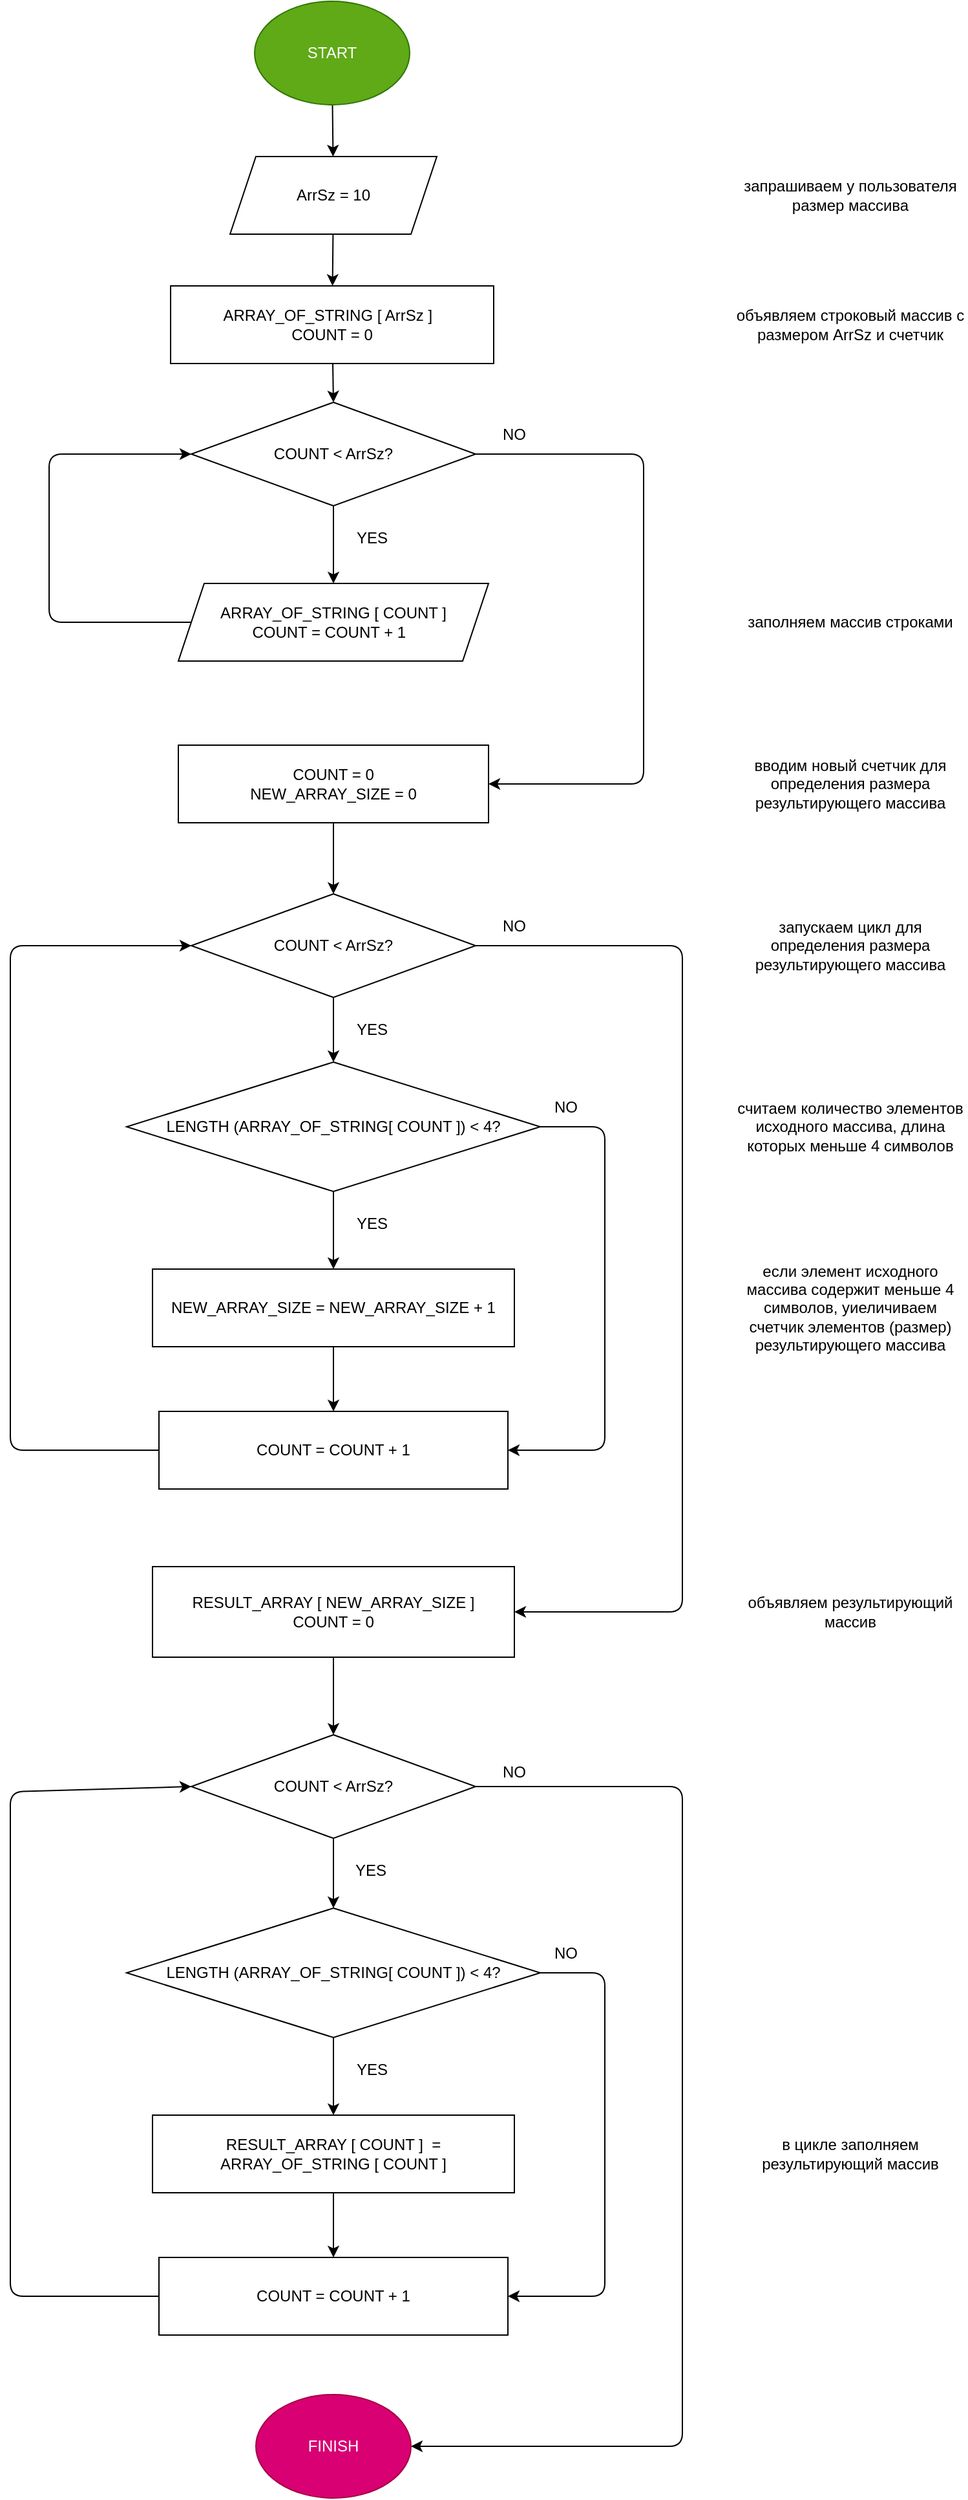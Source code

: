 <mxfile>
    <diagram id="M4BAPrSTI6uC42smdG8H" name="Page-1">
        <mxGraphModel dx="1164" dy="549" grid="1" gridSize="10" guides="1" tooltips="1" connect="1" arrows="1" fold="1" page="1" pageScale="1" pageWidth="827" pageHeight="1169" math="0" shadow="0">
            <root>
                <mxCell id="0"/>
                <mxCell id="1" parent="0"/>
                <mxCell id="58" value="" style="edgeStyle=none;html=1;" edge="1" parent="1" source="2" target="57">
                    <mxGeometry relative="1" as="geometry"/>
                </mxCell>
                <mxCell id="2" value="START" style="ellipse;whiteSpace=wrap;html=1;fillColor=#60a917;fontColor=#ffffff;strokeColor=#2D7600;" parent="1" vertex="1">
                    <mxGeometry x="219" y="20" width="120" height="80" as="geometry"/>
                </mxCell>
                <mxCell id="9" style="edgeStyle=none;html=1;entryX=0.5;entryY=0;entryDx=0;entryDy=0;" parent="1" source="3" target="7" edge="1">
                    <mxGeometry relative="1" as="geometry"/>
                </mxCell>
                <mxCell id="3" value="ARRAY_OF_STRING [ ArrSz&amp;nbsp;]&amp;nbsp;&amp;nbsp;&lt;br&gt;COUNT = 0" style="rounded=0;whiteSpace=wrap;html=1;" parent="1" vertex="1">
                    <mxGeometry x="154" y="240" width="250" height="60" as="geometry"/>
                </mxCell>
                <mxCell id="10" style="edgeStyle=none;html=1;exitX=0;exitY=0.5;exitDx=0;exitDy=0;entryX=0;entryY=0.5;entryDx=0;entryDy=0;" parent="1" source="5" target="7" edge="1">
                    <mxGeometry relative="1" as="geometry">
                        <Array as="points">
                            <mxPoint x="60" y="500"/>
                            <mxPoint x="60" y="370"/>
                        </Array>
                    </mxGeometry>
                </mxCell>
                <mxCell id="5" value="&lt;span&gt;ARRAY_OF_STRING [ COUNT ]&lt;br&gt;COUNT = COUNT + 1&amp;nbsp;&amp;nbsp;&lt;/span&gt;" style="shape=parallelogram;perimeter=parallelogramPerimeter;whiteSpace=wrap;html=1;fixedSize=1;" parent="1" vertex="1">
                    <mxGeometry x="160" y="470" width="240" height="60" as="geometry"/>
                </mxCell>
                <mxCell id="15" style="edgeStyle=none;html=1;exitX=0.5;exitY=1;exitDx=0;exitDy=0;entryX=0.5;entryY=0;entryDx=0;entryDy=0;" parent="1" source="7" target="5" edge="1">
                    <mxGeometry relative="1" as="geometry"/>
                </mxCell>
                <mxCell id="19" style="edgeStyle=none;html=1;exitX=1;exitY=0.5;exitDx=0;exitDy=0;entryX=1;entryY=0.5;entryDx=0;entryDy=0;" parent="1" source="7" target="16" edge="1">
                    <mxGeometry relative="1" as="geometry">
                        <Array as="points">
                            <mxPoint x="520" y="370"/>
                            <mxPoint x="520" y="625"/>
                        </Array>
                    </mxGeometry>
                </mxCell>
                <mxCell id="7" value="COUNT &amp;lt; ArrSz?" style="rhombus;whiteSpace=wrap;html=1;" parent="1" vertex="1">
                    <mxGeometry x="170" y="330" width="220" height="80" as="geometry"/>
                </mxCell>
                <mxCell id="14" value="YES" style="text;html=1;strokeColor=none;fillColor=none;align=center;verticalAlign=middle;whiteSpace=wrap;rounded=0;" parent="1" vertex="1">
                    <mxGeometry x="280" y="420" width="60" height="30" as="geometry"/>
                </mxCell>
                <mxCell id="22" style="edgeStyle=none;html=1;exitX=0.5;exitY=1;exitDx=0;exitDy=0;entryX=0.5;entryY=0;entryDx=0;entryDy=0;" parent="1" source="16" target="21" edge="1">
                    <mxGeometry relative="1" as="geometry"/>
                </mxCell>
                <mxCell id="16" value="COUNT = 0&lt;br&gt;NEW_ARRAY_SIZE = 0" style="rounded=0;whiteSpace=wrap;html=1;" parent="1" vertex="1">
                    <mxGeometry x="160" y="595" width="240" height="60" as="geometry"/>
                </mxCell>
                <mxCell id="20" value="NO" style="text;html=1;strokeColor=none;fillColor=none;align=center;verticalAlign=middle;whiteSpace=wrap;rounded=0;" parent="1" vertex="1">
                    <mxGeometry x="390" y="340" width="60" height="30" as="geometry"/>
                </mxCell>
                <mxCell id="24" style="edgeStyle=none;html=1;exitX=0.5;exitY=1;exitDx=0;exitDy=0;entryX=0.5;entryY=0;entryDx=0;entryDy=0;" parent="1" source="21" target="23" edge="1">
                    <mxGeometry relative="1" as="geometry"/>
                </mxCell>
                <mxCell id="21" value="COUNT &amp;lt; ArrSz?" style="rhombus;whiteSpace=wrap;html=1;" parent="1" vertex="1">
                    <mxGeometry x="170" y="710" width="220" height="80" as="geometry"/>
                </mxCell>
                <mxCell id="26" style="edgeStyle=none;html=1;exitX=0.5;exitY=1;exitDx=0;exitDy=0;entryX=0.5;entryY=0;entryDx=0;entryDy=0;" parent="1" source="23" target="25" edge="1">
                    <mxGeometry relative="1" as="geometry"/>
                </mxCell>
                <mxCell id="32" style="edgeStyle=none;html=1;exitX=1;exitY=0.5;exitDx=0;exitDy=0;entryX=1;entryY=0.5;entryDx=0;entryDy=0;" parent="1" source="23" target="27" edge="1">
                    <mxGeometry relative="1" as="geometry">
                        <mxPoint x="420" y="1150" as="targetPoint"/>
                        <Array as="points">
                            <mxPoint x="490" y="890"/>
                            <mxPoint x="490" y="1140"/>
                        </Array>
                    </mxGeometry>
                </mxCell>
                <mxCell id="23" value="LENGTH (ARRAY_OF_STRING[ COUNT ]) &amp;lt; 4?" style="rhombus;whiteSpace=wrap;html=1;" parent="1" vertex="1">
                    <mxGeometry x="120" y="840" width="320" height="100" as="geometry"/>
                </mxCell>
                <mxCell id="28" style="edgeStyle=none;html=1;exitX=0.5;exitY=1;exitDx=0;exitDy=0;entryX=0.5;entryY=0;entryDx=0;entryDy=0;" parent="1" source="25" target="27" edge="1">
                    <mxGeometry relative="1" as="geometry"/>
                </mxCell>
                <mxCell id="25" value="NEW_ARRAY_SIZE = NEW_ARRAY_SIZE + 1" style="rounded=0;whiteSpace=wrap;html=1;" parent="1" vertex="1">
                    <mxGeometry x="140" y="1000" width="280" height="60" as="geometry"/>
                </mxCell>
                <mxCell id="38" style="edgeStyle=none;html=1;exitX=0;exitY=0.5;exitDx=0;exitDy=0;entryX=0;entryY=0.5;entryDx=0;entryDy=0;" parent="1" source="27" target="21" edge="1">
                    <mxGeometry relative="1" as="geometry">
                        <Array as="points">
                            <mxPoint x="30" y="1140"/>
                            <mxPoint x="30" y="750"/>
                        </Array>
                    </mxGeometry>
                </mxCell>
                <mxCell id="27" value="COUNT = COUNT + 1" style="rounded=0;whiteSpace=wrap;html=1;" parent="1" vertex="1">
                    <mxGeometry x="145" y="1110" width="270" height="60" as="geometry"/>
                </mxCell>
                <mxCell id="29" value="YES" style="text;html=1;strokeColor=none;fillColor=none;align=center;verticalAlign=middle;whiteSpace=wrap;rounded=0;" parent="1" vertex="1">
                    <mxGeometry x="280" y="800" width="60" height="30" as="geometry"/>
                </mxCell>
                <mxCell id="30" value="YES" style="text;html=1;strokeColor=none;fillColor=none;align=center;verticalAlign=middle;whiteSpace=wrap;rounded=0;" parent="1" vertex="1">
                    <mxGeometry x="280" y="950" width="60" height="30" as="geometry"/>
                </mxCell>
                <mxCell id="34" value="NO" style="text;html=1;strokeColor=none;fillColor=none;align=center;verticalAlign=middle;whiteSpace=wrap;rounded=0;" parent="1" vertex="1">
                    <mxGeometry x="430" y="860" width="60" height="30" as="geometry"/>
                </mxCell>
                <mxCell id="53" style="edgeStyle=none;html=1;exitX=0.5;exitY=1;exitDx=0;exitDy=0;entryX=0.5;entryY=0;entryDx=0;entryDy=0;" parent="1" source="35" target="41" edge="1">
                    <mxGeometry relative="1" as="geometry"/>
                </mxCell>
                <mxCell id="35" value="RESULT_ARRAY [ NEW_ARRAY_SIZE ]&lt;br&gt;COUNT = 0" style="rounded=0;whiteSpace=wrap;html=1;" parent="1" vertex="1">
                    <mxGeometry x="140" y="1230" width="280" height="70" as="geometry"/>
                </mxCell>
                <mxCell id="39" style="edgeStyle=none;html=1;exitX=0;exitY=1;exitDx=0;exitDy=0;entryX=1;entryY=0.5;entryDx=0;entryDy=0;" parent="1" source="36" target="35" edge="1">
                    <mxGeometry relative="1" as="geometry">
                        <Array as="points">
                            <mxPoint x="550" y="750"/>
                            <mxPoint x="550" y="1265"/>
                        </Array>
                    </mxGeometry>
                </mxCell>
                <mxCell id="36" value="NO" style="text;html=1;strokeColor=none;fillColor=none;align=center;verticalAlign=middle;whiteSpace=wrap;rounded=0;" parent="1" vertex="1">
                    <mxGeometry x="390" y="720" width="60" height="30" as="geometry"/>
                </mxCell>
                <mxCell id="40" style="edgeStyle=none;html=1;exitX=0.5;exitY=1;exitDx=0;exitDy=0;entryX=0.5;entryY=0;entryDx=0;entryDy=0;" parent="1" source="41" target="44" edge="1">
                    <mxGeometry relative="1" as="geometry"/>
                </mxCell>
                <mxCell id="41" value="COUNT &amp;lt; ArrSz?" style="rhombus;whiteSpace=wrap;html=1;" parent="1" vertex="1">
                    <mxGeometry x="170" y="1360" width="220" height="80" as="geometry"/>
                </mxCell>
                <mxCell id="42" style="edgeStyle=none;html=1;exitX=0.5;exitY=1;exitDx=0;exitDy=0;entryX=0.5;entryY=0;entryDx=0;entryDy=0;" parent="1" source="44" target="46" edge="1">
                    <mxGeometry relative="1" as="geometry"/>
                </mxCell>
                <mxCell id="43" style="edgeStyle=none;html=1;exitX=1;exitY=0.5;exitDx=0;exitDy=0;entryX=1;entryY=0.5;entryDx=0;entryDy=0;" parent="1" source="44" target="48" edge="1">
                    <mxGeometry relative="1" as="geometry">
                        <mxPoint x="420" y="1804" as="targetPoint"/>
                        <Array as="points">
                            <mxPoint x="490" y="1544"/>
                            <mxPoint x="490" y="1794"/>
                        </Array>
                    </mxGeometry>
                </mxCell>
                <mxCell id="44" value="LENGTH (ARRAY_OF_STRING[ COUNT ]) &amp;lt; 4?" style="rhombus;whiteSpace=wrap;html=1;" parent="1" vertex="1">
                    <mxGeometry x="120" y="1494" width="320" height="100" as="geometry"/>
                </mxCell>
                <mxCell id="45" style="edgeStyle=none;html=1;exitX=0.5;exitY=1;exitDx=0;exitDy=0;entryX=0.5;entryY=0;entryDx=0;entryDy=0;" parent="1" source="46" target="48" edge="1">
                    <mxGeometry relative="1" as="geometry"/>
                </mxCell>
                <mxCell id="46" value="RESULT_ARRAY [ COUNT ]&amp;nbsp; = ARRAY_OF_STRING [ COUNT ]" style="rounded=0;whiteSpace=wrap;html=1;" parent="1" vertex="1">
                    <mxGeometry x="140" y="1654" width="280" height="60" as="geometry"/>
                </mxCell>
                <mxCell id="47" style="edgeStyle=none;html=1;exitX=0;exitY=0.5;exitDx=0;exitDy=0;entryX=0;entryY=0.5;entryDx=0;entryDy=0;" parent="1" source="48" target="41" edge="1">
                    <mxGeometry relative="1" as="geometry">
                        <Array as="points">
                            <mxPoint x="30" y="1794"/>
                            <mxPoint x="30" y="1404"/>
                        </Array>
                    </mxGeometry>
                </mxCell>
                <mxCell id="48" value="COUNT = COUNT + 1" style="rounded=0;whiteSpace=wrap;html=1;" parent="1" vertex="1">
                    <mxGeometry x="145" y="1764" width="270" height="60" as="geometry"/>
                </mxCell>
                <mxCell id="49" value="YES" style="text;html=1;strokeColor=none;fillColor=none;align=center;verticalAlign=middle;whiteSpace=wrap;rounded=0;" parent="1" vertex="1">
                    <mxGeometry x="279" y="1450" width="60" height="30" as="geometry"/>
                </mxCell>
                <mxCell id="50" value="YES" style="text;html=1;strokeColor=none;fillColor=none;align=center;verticalAlign=middle;whiteSpace=wrap;rounded=0;" parent="1" vertex="1">
                    <mxGeometry x="280" y="1604" width="60" height="30" as="geometry"/>
                </mxCell>
                <mxCell id="51" value="NO" style="text;html=1;strokeColor=none;fillColor=none;align=center;verticalAlign=middle;whiteSpace=wrap;rounded=0;" parent="1" vertex="1">
                    <mxGeometry x="430" y="1514" width="60" height="30" as="geometry"/>
                </mxCell>
                <mxCell id="52" value="NO" style="text;html=1;strokeColor=none;fillColor=none;align=center;verticalAlign=middle;whiteSpace=wrap;rounded=0;" parent="1" vertex="1">
                    <mxGeometry x="390" y="1374" width="60" height="30" as="geometry"/>
                </mxCell>
                <mxCell id="55" style="edgeStyle=none;html=1;exitX=0;exitY=1;exitDx=0;exitDy=0;entryX=1;entryY=0.5;entryDx=0;entryDy=0;" parent="1" target="56" edge="1">
                    <mxGeometry relative="1" as="geometry">
                        <mxPoint x="390" y="1400" as="sourcePoint"/>
                        <mxPoint x="420" y="1915" as="targetPoint"/>
                        <Array as="points">
                            <mxPoint x="550" y="1400"/>
                            <mxPoint x="550" y="1910"/>
                        </Array>
                    </mxGeometry>
                </mxCell>
                <mxCell id="56" value="FINISH" style="ellipse;whiteSpace=wrap;html=1;fillColor=#d80073;fontColor=#ffffff;strokeColor=#A50040;" parent="1" vertex="1">
                    <mxGeometry x="220" y="1870" width="120" height="80" as="geometry"/>
                </mxCell>
                <mxCell id="59" value="" style="edgeStyle=none;html=1;" edge="1" parent="1" source="57" target="3">
                    <mxGeometry relative="1" as="geometry"/>
                </mxCell>
                <mxCell id="57" value="ArrSz = 10" style="shape=parallelogram;perimeter=parallelogramPerimeter;whiteSpace=wrap;html=1;fixedSize=1;" vertex="1" parent="1">
                    <mxGeometry x="200" y="140" width="160" height="60" as="geometry"/>
                </mxCell>
                <mxCell id="60" value="запрашиваем у пользователя размер массива" style="text;html=1;strokeColor=none;fillColor=none;align=center;verticalAlign=middle;whiteSpace=wrap;rounded=0;" vertex="1" parent="1">
                    <mxGeometry x="590" y="155" width="180" height="30" as="geometry"/>
                </mxCell>
                <mxCell id="61" value="объявляем строковый массив с размером ArrSz и счетчик" style="text;html=1;strokeColor=none;fillColor=none;align=center;verticalAlign=middle;whiteSpace=wrap;rounded=0;" vertex="1" parent="1">
                    <mxGeometry x="590" y="255" width="180" height="30" as="geometry"/>
                </mxCell>
                <mxCell id="62" value="заполняем массив строками" style="text;html=1;strokeColor=none;fillColor=none;align=center;verticalAlign=middle;whiteSpace=wrap;rounded=0;" vertex="1" parent="1">
                    <mxGeometry x="590" y="485" width="180" height="30" as="geometry"/>
                </mxCell>
                <mxCell id="63" value="вводим новый счетчик для определения размера результирующего массива" style="text;html=1;strokeColor=none;fillColor=none;align=center;verticalAlign=middle;whiteSpace=wrap;rounded=0;" vertex="1" parent="1">
                    <mxGeometry x="590" y="610" width="180" height="30" as="geometry"/>
                </mxCell>
                <mxCell id="64" value="считаем количество элементов исходного массива, длина которых меньше 4 символов" style="text;html=1;strokeColor=none;fillColor=none;align=center;verticalAlign=middle;whiteSpace=wrap;rounded=0;" vertex="1" parent="1">
                    <mxGeometry x="590" y="875" width="180" height="30" as="geometry"/>
                </mxCell>
                <mxCell id="65" value="если элемент исходного массива содержит меньше 4 символов, уиеличиваем счетчик элементов (размер) результирующего массива" style="text;html=1;strokeColor=none;fillColor=none;align=center;verticalAlign=middle;whiteSpace=wrap;rounded=0;" vertex="1" parent="1">
                    <mxGeometry x="590" y="1015" width="180" height="30" as="geometry"/>
                </mxCell>
                <mxCell id="66" value="запускаем цикл для определения размера результирующего массива" style="text;html=1;strokeColor=none;fillColor=none;align=center;verticalAlign=middle;whiteSpace=wrap;rounded=0;" vertex="1" parent="1">
                    <mxGeometry x="590" y="735" width="180" height="30" as="geometry"/>
                </mxCell>
                <mxCell id="67" value="объявляем результирующий массив" style="text;html=1;strokeColor=none;fillColor=none;align=center;verticalAlign=middle;whiteSpace=wrap;rounded=0;" vertex="1" parent="1">
                    <mxGeometry x="590" y="1250" width="180" height="30" as="geometry"/>
                </mxCell>
                <mxCell id="68" value="в цикле заполняем результирующий массив" style="text;html=1;strokeColor=none;fillColor=none;align=center;verticalAlign=middle;whiteSpace=wrap;rounded=0;" vertex="1" parent="1">
                    <mxGeometry x="590" y="1669" width="180" height="30" as="geometry"/>
                </mxCell>
            </root>
        </mxGraphModel>
    </diagram>
</mxfile>